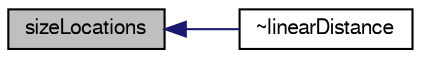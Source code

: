digraph "sizeLocations"
{
  bgcolor="transparent";
  edge [fontname="FreeSans",fontsize="10",labelfontname="FreeSans",labelfontsize="10"];
  node [fontname="FreeSans",fontsize="10",shape=record];
  rankdir="LR";
  Node11 [label="sizeLocations",height=0.2,width=0.4,color="black", fillcolor="grey75", style="filled", fontcolor="black"];
  Node11 -> Node12 [dir="back",color="midnightblue",fontsize="10",style="solid",fontname="FreeSans"];
  Node12 [label="~linearDistance",height=0.2,width=0.4,color="black",URL="$a31406.html#a2b1f2abb75854ac323bc43c42d82efc9",tooltip="Destructor. "];
}
